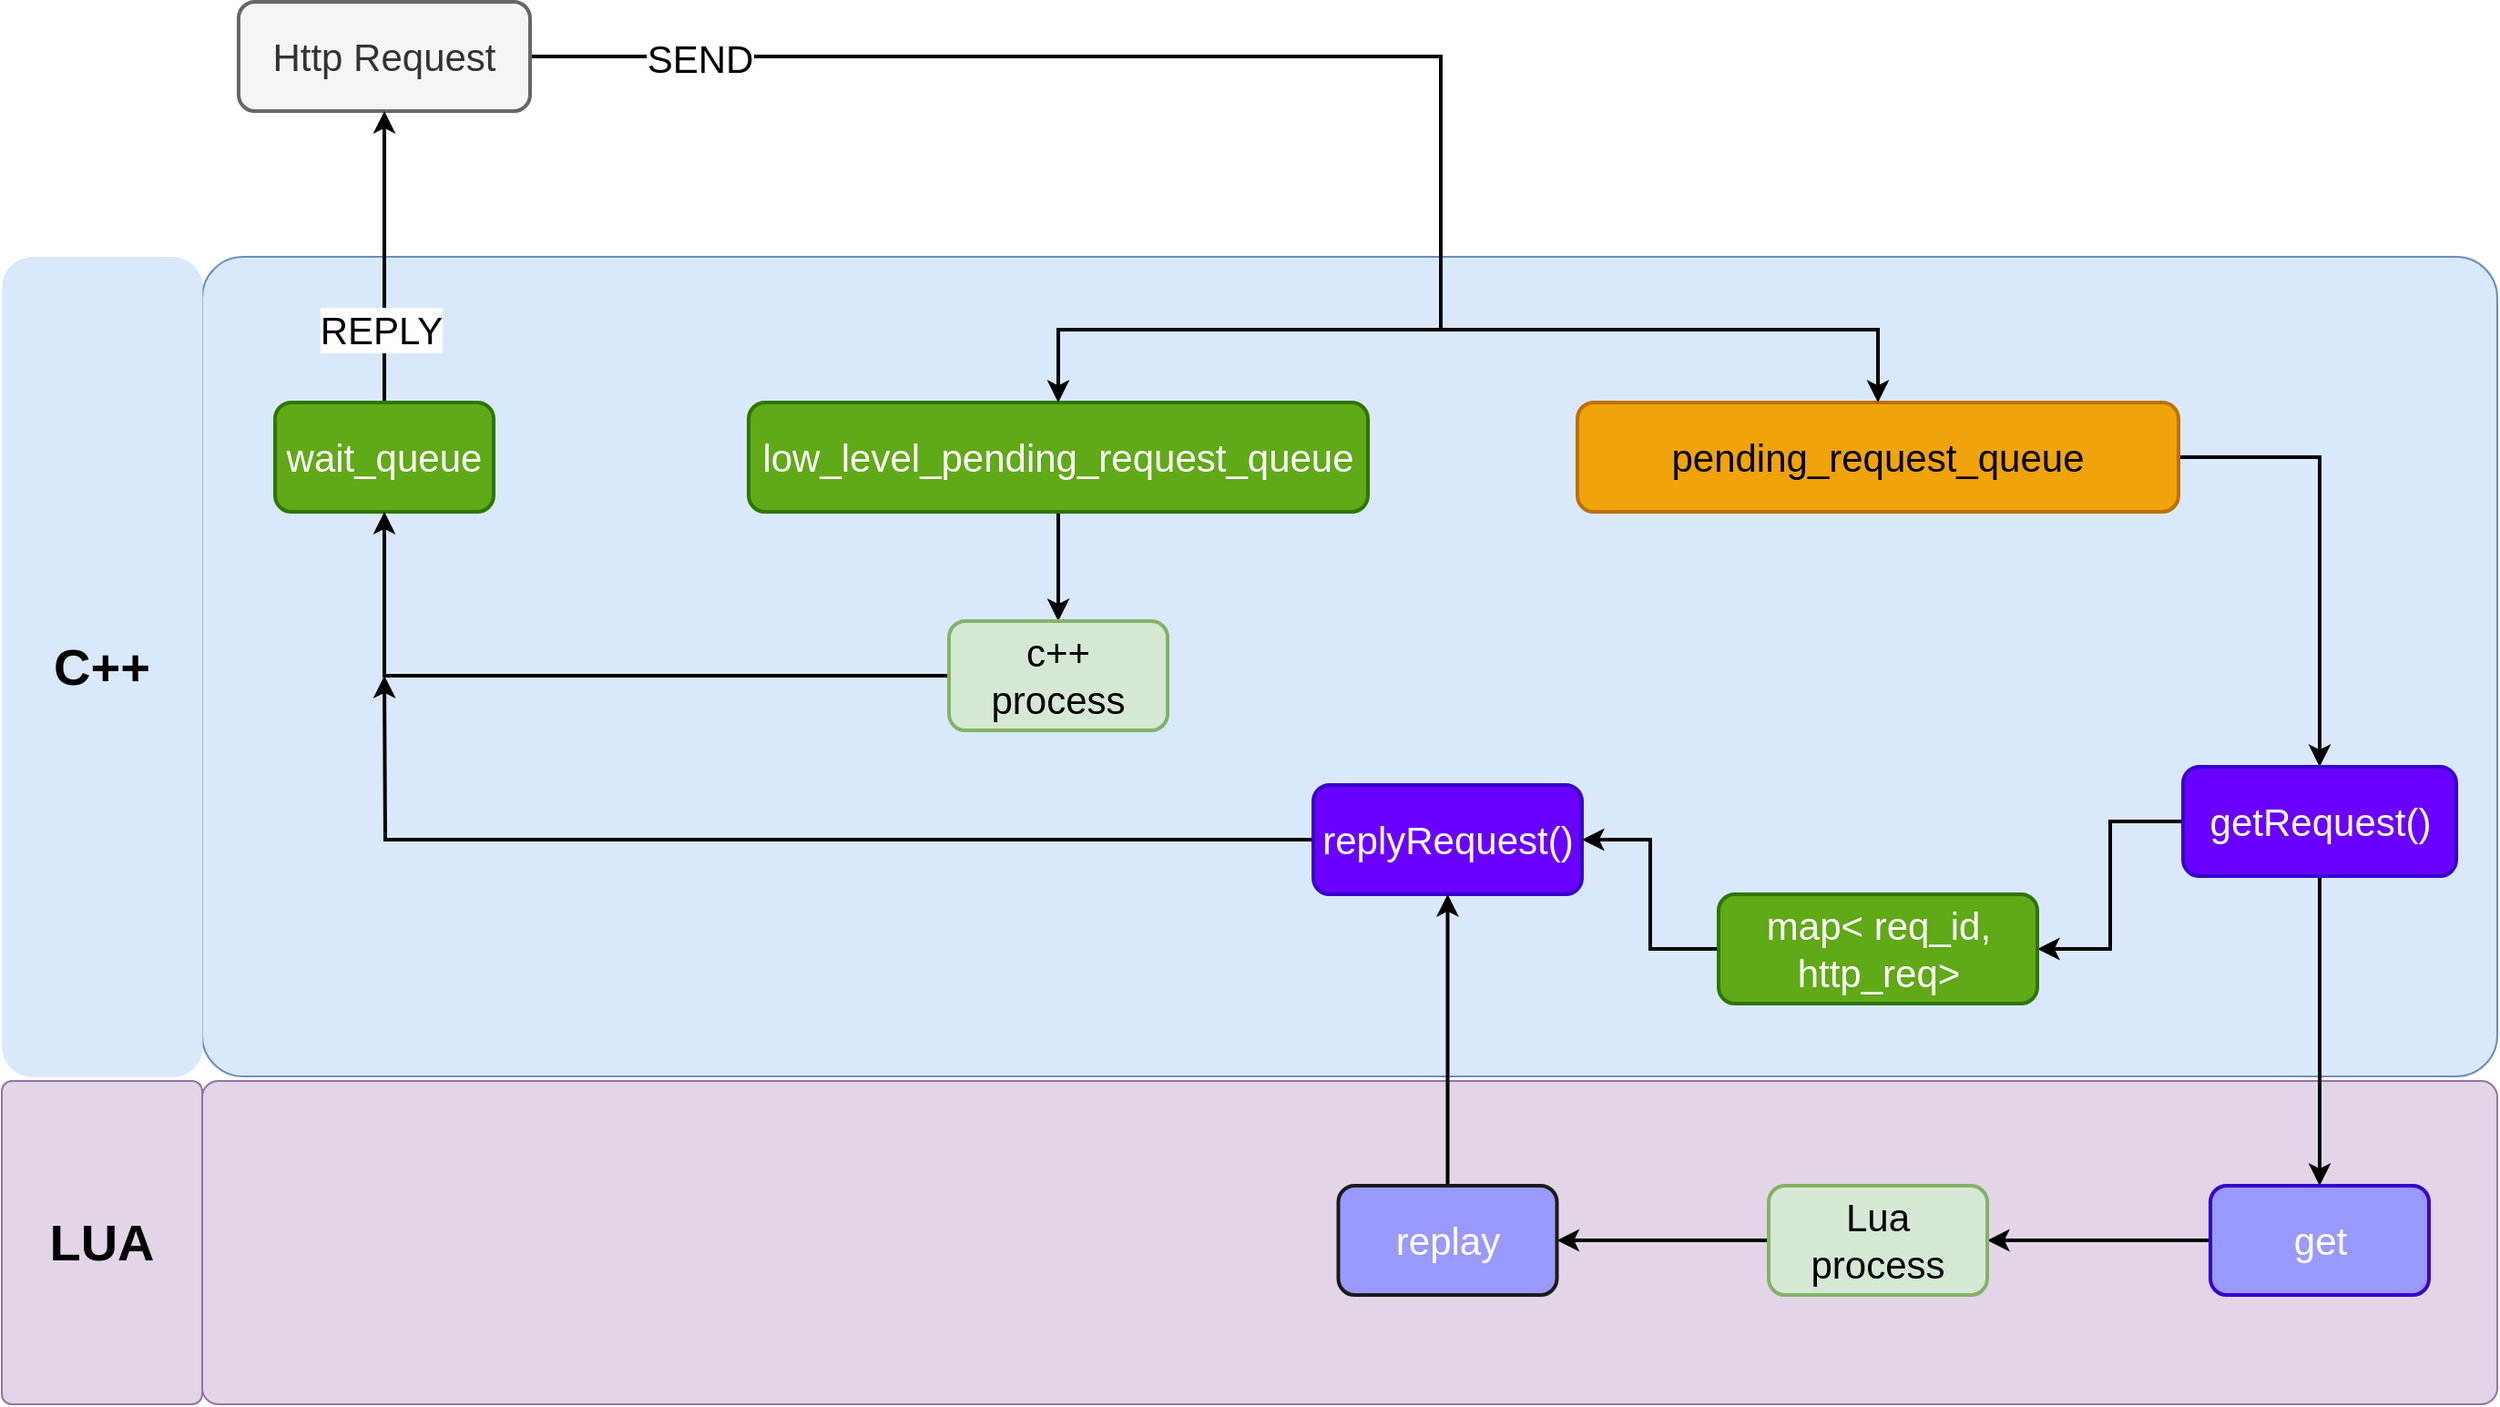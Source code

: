 <mxfile version="20.3.0" type="github" pages="3">
  <diagram id="JShtXEyegTJHompjyWO9" name="第 1 页">
    <mxGraphModel dx="2327" dy="2431" grid="1" gridSize="10" guides="1" tooltips="1" connect="1" arrows="1" fold="1" page="1" pageScale="1" pageWidth="827" pageHeight="1169" math="0" shadow="0">
      <root>
        <mxCell id="0" />
        <mxCell id="1" parent="0" />
        <mxCell id="NhnFLNv8PCH_-zZ34Y96-18" value="" style="rounded=1;whiteSpace=wrap;html=1;fontSize=21;fillColor=#dae8fc;strokeColor=#6c8ebf;strokeWidth=1;arcSize=5;" vertex="1" parent="1">
          <mxGeometry x="-70" y="110" width="1260" height="450" as="geometry" />
        </mxCell>
        <mxCell id="NhnFLNv8PCH_-zZ34Y96-19" value="" style="rounded=1;whiteSpace=wrap;html=1;fontSize=21;fillColor=#e1d5e7;strokeColor=#9673a6;strokeWidth=1;arcSize=5;" vertex="1" parent="1">
          <mxGeometry x="-70" y="562.5" width="1260" height="177.5" as="geometry" />
        </mxCell>
        <mxCell id="NhnFLNv8PCH_-zZ34Y96-25" style="edgeStyle=orthogonalEdgeStyle;rounded=0;orthogonalLoop=1;jettySize=auto;html=1;entryX=0.5;entryY=0;entryDx=0;entryDy=0;fontSize=21;strokeWidth=2;" edge="1" parent="1" source="NhnFLNv8PCH_-zZ34Y96-1" target="NhnFLNv8PCH_-zZ34Y96-20">
          <mxGeometry relative="1" as="geometry" />
        </mxCell>
        <mxCell id="NhnFLNv8PCH_-zZ34Y96-1" value="low_level_pending_request_queue&lt;br style=&quot;font-size: 21px;&quot;&gt;" style="rounded=1;whiteSpace=wrap;html=1;fontSize=21;fillColor=#60a917;fontColor=#ffffff;strokeColor=#2D7600;strokeWidth=2;" vertex="1" parent="1">
          <mxGeometry x="230" y="190" width="340" height="60" as="geometry" />
        </mxCell>
        <mxCell id="NhnFLNv8PCH_-zZ34Y96-28" style="edgeStyle=orthogonalEdgeStyle;rounded=0;orthogonalLoop=1;jettySize=auto;html=1;entryX=0.5;entryY=0;entryDx=0;entryDy=0;fontSize=21;strokeWidth=2;" edge="1" parent="1" source="NhnFLNv8PCH_-zZ34Y96-3" target="NhnFLNv8PCH_-zZ34Y96-8">
          <mxGeometry relative="1" as="geometry" />
        </mxCell>
        <mxCell id="NhnFLNv8PCH_-zZ34Y96-3" value="pending_request_queue" style="rounded=1;whiteSpace=wrap;html=1;fontSize=21;fillColor=#f0a30a;fontColor=#000000;strokeColor=#BD7000;strokeWidth=2;" vertex="1" parent="1">
          <mxGeometry x="685" y="190" width="330" height="60" as="geometry" />
        </mxCell>
        <mxCell id="NhnFLNv8PCH_-zZ34Y96-5" style="edgeStyle=orthogonalEdgeStyle;rounded=0;orthogonalLoop=1;jettySize=auto;html=1;fontSize=21;strokeWidth=2;" edge="1" parent="1" source="NhnFLNv8PCH_-zZ34Y96-4">
          <mxGeometry relative="1" as="geometry">
            <mxPoint x="400" y="190" as="targetPoint" />
            <Array as="points">
              <mxPoint x="610" y="150" />
              <mxPoint x="400" y="150" />
            </Array>
          </mxGeometry>
        </mxCell>
        <mxCell id="NhnFLNv8PCH_-zZ34Y96-7" style="edgeStyle=orthogonalEdgeStyle;rounded=0;orthogonalLoop=1;jettySize=auto;html=1;fontSize=21;entryX=0.5;entryY=0;entryDx=0;entryDy=0;strokeWidth=2;" edge="1" parent="1" source="NhnFLNv8PCH_-zZ34Y96-4" target="NhnFLNv8PCH_-zZ34Y96-3">
          <mxGeometry relative="1" as="geometry">
            <mxPoint x="839" y="181" as="targetPoint" />
            <Array as="points">
              <mxPoint x="610" />
              <mxPoint x="610" y="150" />
              <mxPoint x="850" y="150" />
            </Array>
          </mxGeometry>
        </mxCell>
        <mxCell id="NhnFLNv8PCH_-zZ34Y96-32" value="SEND" style="edgeLabel;html=1;align=center;verticalAlign=middle;resizable=0;points=[];fontSize=21;" vertex="1" connectable="0" parent="NhnFLNv8PCH_-zZ34Y96-7">
          <mxGeometry x="-0.712" y="-5" relative="1" as="geometry">
            <mxPoint x="-41" y="-4" as="offset" />
          </mxGeometry>
        </mxCell>
        <mxCell id="NhnFLNv8PCH_-zZ34Y96-4" value="Http Request" style="rounded=1;whiteSpace=wrap;html=1;fontSize=21;strokeWidth=2;fillColor=#f5f5f5;fontColor=#333333;strokeColor=#666666;" vertex="1" parent="1">
          <mxGeometry x="-50" y="-30" width="160" height="60" as="geometry" />
        </mxCell>
        <mxCell id="NhnFLNv8PCH_-zZ34Y96-14" style="edgeStyle=orthogonalEdgeStyle;rounded=0;orthogonalLoop=1;jettySize=auto;html=1;entryX=0.5;entryY=0;entryDx=0;entryDy=0;fontSize=21;strokeWidth=2;" edge="1" parent="1" source="NhnFLNv8PCH_-zZ34Y96-8" target="NhnFLNv8PCH_-zZ34Y96-11">
          <mxGeometry relative="1" as="geometry" />
        </mxCell>
        <mxCell id="NhnFLNv8PCH_-zZ34Y96-15" style="edgeStyle=orthogonalEdgeStyle;rounded=0;orthogonalLoop=1;jettySize=auto;html=1;entryX=1;entryY=0.5;entryDx=0;entryDy=0;fontSize=21;strokeWidth=2;" edge="1" parent="1" source="NhnFLNv8PCH_-zZ34Y96-8" target="NhnFLNv8PCH_-zZ34Y96-10">
          <mxGeometry relative="1" as="geometry" />
        </mxCell>
        <mxCell id="NhnFLNv8PCH_-zZ34Y96-8" value="getRequest()" style="rounded=1;whiteSpace=wrap;html=1;fontSize=21;fillColor=#6a00ff;fontColor=#ffffff;strokeColor=#3700CC;strokeWidth=2;" vertex="1" parent="1">
          <mxGeometry x="1017.5" y="390" width="150" height="60" as="geometry" />
        </mxCell>
        <mxCell id="NhnFLNv8PCH_-zZ34Y96-27" style="edgeStyle=orthogonalEdgeStyle;rounded=0;orthogonalLoop=1;jettySize=auto;html=1;fontSize=21;strokeWidth=2;" edge="1" parent="1" source="NhnFLNv8PCH_-zZ34Y96-9">
          <mxGeometry relative="1" as="geometry">
            <mxPoint x="30" y="340" as="targetPoint" />
          </mxGeometry>
        </mxCell>
        <mxCell id="NhnFLNv8PCH_-zZ34Y96-9" value="replyRequest()" style="rounded=1;whiteSpace=wrap;html=1;fontSize=21;fillColor=#6a00ff;fontColor=#ffffff;strokeColor=#3700CC;strokeWidth=2;" vertex="1" parent="1">
          <mxGeometry x="540" y="400" width="147.5" height="60" as="geometry" />
        </mxCell>
        <mxCell id="NhnFLNv8PCH_-zZ34Y96-22" style="edgeStyle=orthogonalEdgeStyle;rounded=0;orthogonalLoop=1;jettySize=auto;html=1;entryX=1;entryY=0.5;entryDx=0;entryDy=0;fontSize=21;strokeWidth=2;" edge="1" parent="1" source="NhnFLNv8PCH_-zZ34Y96-10" target="NhnFLNv8PCH_-zZ34Y96-9">
          <mxGeometry relative="1" as="geometry" />
        </mxCell>
        <mxCell id="NhnFLNv8PCH_-zZ34Y96-10" value="map&amp;lt; req_id, http_req&amp;gt;" style="rounded=1;whiteSpace=wrap;html=1;fontSize=21;fillColor=#60a917;fontColor=#ffffff;strokeColor=#2D7600;strokeWidth=2;" vertex="1" parent="1">
          <mxGeometry x="762.5" y="460" width="175" height="60" as="geometry" />
        </mxCell>
        <mxCell id="NhnFLNv8PCH_-zZ34Y96-23" style="edgeStyle=orthogonalEdgeStyle;rounded=0;orthogonalLoop=1;jettySize=auto;html=1;fontSize=21;strokeWidth=2;" edge="1" parent="1" source="NhnFLNv8PCH_-zZ34Y96-11" target="NhnFLNv8PCH_-zZ34Y96-12">
          <mxGeometry relative="1" as="geometry" />
        </mxCell>
        <mxCell id="NhnFLNv8PCH_-zZ34Y96-11" value="get" style="rounded=1;whiteSpace=wrap;html=1;fontSize=21;fillColor=#9999FF;strokeColor=#3700CC;strokeWidth=2;fontColor=#ffffff;" vertex="1" parent="1">
          <mxGeometry x="1032.5" y="620" width="120" height="60" as="geometry" />
        </mxCell>
        <mxCell id="NhnFLNv8PCH_-zZ34Y96-24" style="edgeStyle=orthogonalEdgeStyle;rounded=0;orthogonalLoop=1;jettySize=auto;html=1;entryX=1;entryY=0.5;entryDx=0;entryDy=0;fontSize=21;strokeWidth=2;" edge="1" parent="1" source="NhnFLNv8PCH_-zZ34Y96-12" target="NhnFLNv8PCH_-zZ34Y96-13">
          <mxGeometry relative="1" as="geometry" />
        </mxCell>
        <mxCell id="NhnFLNv8PCH_-zZ34Y96-12" value="Lua&lt;br style=&quot;font-size: 21px;&quot;&gt;process" style="rounded=1;whiteSpace=wrap;html=1;fontSize=21;fillColor=#d5e8d4;strokeColor=#82b366;strokeWidth=2;" vertex="1" parent="1">
          <mxGeometry x="790" y="620" width="120" height="60" as="geometry" />
        </mxCell>
        <mxCell id="NhnFLNv8PCH_-zZ34Y96-16" style="edgeStyle=orthogonalEdgeStyle;rounded=0;orthogonalLoop=1;jettySize=auto;html=1;entryX=0.5;entryY=1;entryDx=0;entryDy=0;fontSize=21;strokeWidth=2;" edge="1" parent="1" source="NhnFLNv8PCH_-zZ34Y96-13" target="NhnFLNv8PCH_-zZ34Y96-9">
          <mxGeometry relative="1" as="geometry" />
        </mxCell>
        <mxCell id="NhnFLNv8PCH_-zZ34Y96-13" value="replay" style="rounded=1;whiteSpace=wrap;html=1;fontSize=21;fillColor=#9999FF;strokeColor=#1A1A1A;strokeWidth=2;fontColor=#ffffff;" vertex="1" parent="1">
          <mxGeometry x="553.75" y="620" width="120" height="60" as="geometry" />
        </mxCell>
        <mxCell id="NhnFLNv8PCH_-zZ34Y96-30" style="edgeStyle=orthogonalEdgeStyle;rounded=0;orthogonalLoop=1;jettySize=auto;html=1;strokeWidth=2;fontSize=21;entryX=0.5;entryY=1;entryDx=0;entryDy=0;" edge="1" parent="1" source="NhnFLNv8PCH_-zZ34Y96-17" target="NhnFLNv8PCH_-zZ34Y96-4">
          <mxGeometry relative="1" as="geometry">
            <mxPoint x="30" y="70" as="targetPoint" />
          </mxGeometry>
        </mxCell>
        <mxCell id="NhnFLNv8PCH_-zZ34Y96-33" value="REPLY" style="edgeLabel;html=1;align=center;verticalAlign=middle;resizable=0;points=[];fontSize=21;" vertex="1" connectable="0" parent="NhnFLNv8PCH_-zZ34Y96-30">
          <mxGeometry x="-0.258" y="2" relative="1" as="geometry">
            <mxPoint y="19" as="offset" />
          </mxGeometry>
        </mxCell>
        <mxCell id="NhnFLNv8PCH_-zZ34Y96-17" value="wait_queue" style="rounded=1;whiteSpace=wrap;html=1;fontSize=21;fillColor=#60a917;fontColor=#ffffff;strokeColor=#2D7600;strokeWidth=2;" vertex="1" parent="1">
          <mxGeometry x="-30" y="190" width="120" height="60" as="geometry" />
        </mxCell>
        <mxCell id="NhnFLNv8PCH_-zZ34Y96-26" style="edgeStyle=orthogonalEdgeStyle;rounded=0;orthogonalLoop=1;jettySize=auto;html=1;entryX=0.5;entryY=1;entryDx=0;entryDy=0;fontSize=21;strokeWidth=2;" edge="1" parent="1" source="NhnFLNv8PCH_-zZ34Y96-20" target="NhnFLNv8PCH_-zZ34Y96-17">
          <mxGeometry relative="1" as="geometry" />
        </mxCell>
        <mxCell id="NhnFLNv8PCH_-zZ34Y96-20" value="c++ &lt;br style=&quot;font-size: 21px;&quot;&gt;process" style="rounded=1;whiteSpace=wrap;html=1;fontSize=21;fillColor=#d5e8d4;strokeColor=#82b366;strokeWidth=2;" vertex="1" parent="1">
          <mxGeometry x="340" y="310" width="120" height="60" as="geometry" />
        </mxCell>
        <mxCell id="NhnFLNv8PCH_-zZ34Y96-34" value="C++" style="rounded=1;whiteSpace=wrap;html=1;strokeWidth=0;fontSize=28;fillColor=#dae8fc;strokeColor=#6c8ebf;fontStyle=1" vertex="1" parent="1">
          <mxGeometry x="-180" y="110" width="110" height="450" as="geometry" />
        </mxCell>
        <mxCell id="NhnFLNv8PCH_-zZ34Y96-35" value="LUA" style="rounded=1;whiteSpace=wrap;html=1;fontSize=28;fillColor=#e1d5e7;strokeColor=#9673a6;strokeWidth=1;arcSize=5;fontStyle=1" vertex="1" parent="1">
          <mxGeometry x="-180" y="562.5" width="110" height="177.5" as="geometry" />
        </mxCell>
      </root>
    </mxGraphModel>
  </diagram>
  <diagram id="liiQ_mszZ36v58UHsl0x" name="第 2 页">
    <mxGraphModel dx="825" dy="694" grid="1" gridSize="10" guides="1" tooltips="1" connect="1" arrows="1" fold="1" page="1" pageScale="1" pageWidth="827" pageHeight="1169" math="0" shadow="0">
      <root>
        <mxCell id="0" />
        <mxCell id="1" parent="0" />
        <mxCell id="dE_QPqbX_WYPZXObpLTy-3" style="edgeStyle=orthogonalEdgeStyle;rounded=0;orthogonalLoop=1;jettySize=auto;html=1;strokeWidth=2;fontSize=20;startArrow=classic;startFill=1;" edge="1" parent="1" source="dE_QPqbX_WYPZXObpLTy-1" target="dE_QPqbX_WYPZXObpLTy-2">
          <mxGeometry relative="1" as="geometry" />
        </mxCell>
        <mxCell id="dE_QPqbX_WYPZXObpLTy-1" value="GameServer" style="rounded=1;whiteSpace=wrap;html=1;strokeColor=#001DBC;strokeWidth=0;fontSize=20;fillColor=#0050ef;fontColor=#ffffff;" vertex="1" parent="1">
          <mxGeometry x="300" y="330" width="120" height="60" as="geometry" />
        </mxCell>
        <mxCell id="dE_QPqbX_WYPZXObpLTy-2" value="LobbyServer" style="rounded=1;whiteSpace=wrap;html=1;strokeColor=#005700;strokeWidth=0;fontSize=20;fillColor=#008a00;fontColor=#ffffff;" vertex="1" parent="1">
          <mxGeometry x="300" y="490" width="120" height="60" as="geometry" />
        </mxCell>
        <mxCell id="kA-N-ijJW90IzhDxRvS2-1" style="edgeStyle=orthogonalEdgeStyle;rounded=0;orthogonalLoop=1;jettySize=auto;html=1;entryX=0.5;entryY=0;entryDx=0;entryDy=0;strokeWidth=2;fontSize=20;startArrow=none;startFill=0;" edge="1" parent="1" source="cnMYt573t_N0h_dg2kN9-1" target="dE_QPqbX_WYPZXObpLTy-1">
          <mxGeometry relative="1" as="geometry" />
        </mxCell>
        <mxCell id="cnMYt573t_N0h_dg2kN9-1" value="Http Request" style="rounded=1;whiteSpace=wrap;html=1;fontSize=21;strokeWidth=2;fillColor=#eeeeee;strokeColor=#36393d;" vertex="1" parent="1">
          <mxGeometry x="280" y="180" width="160" height="60" as="geometry" />
        </mxCell>
        <mxCell id="cnMYt573t_N0h_dg2kN9-3" value="RPC" style="text;html=1;strokeColor=none;fillColor=default;align=center;verticalAlign=middle;whiteSpace=wrap;rounded=0;strokeWidth=0;fontSize=20;" vertex="1" parent="1">
          <mxGeometry x="330" y="424" width="60" height="30" as="geometry" />
        </mxCell>
      </root>
    </mxGraphModel>
  </diagram>
  <diagram id="rjovwlInxQHbnzGK8iT-" name="第 3 页">
    <mxGraphModel dx="1269" dy="2237" grid="1" gridSize="10" guides="1" tooltips="1" connect="1" arrows="1" fold="1" page="1" pageScale="1" pageWidth="827" pageHeight="1169" math="0" shadow="0">
      <root>
        <mxCell id="0" />
        <mxCell id="1" parent="0" />
        <mxCell id="cv3u6KI5MRSZ4O6K0UUP-27" value="Storage&lt;br style=&quot;font-size: 22px;&quot;&gt;Service" style="rounded=1;whiteSpace=wrap;html=1;strokeColor=#6c8ebf;strokeWidth=2;fontSize=22;fillColor=#dae8fc;arcSize=5;" vertex="1" parent="1">
          <mxGeometry x="970" y="-50" width="180" height="370" as="geometry" />
        </mxCell>
        <mxCell id="cv3u6KI5MRSZ4O6K0UUP-15" value="" style="rounded=1;whiteSpace=wrap;html=1;strokeColor=#9673a6;strokeWidth=2;fontSize=20;fillColor=#e1d5e7;arcSize=5;" vertex="1" parent="1">
          <mxGeometry x="239" y="418" width="721" height="210" as="geometry" />
        </mxCell>
        <mxCell id="cv3u6KI5MRSZ4O6K0UUP-13" value="" style="rounded=1;whiteSpace=wrap;html=1;strokeColor=#9673a6;strokeWidth=2;fontSize=20;fillColor=#e1d5e7;arcSize=5;" vertex="1" parent="1">
          <mxGeometry x="215" y="442" width="715" height="210" as="geometry" />
        </mxCell>
        <mxCell id="cv3u6KI5MRSZ4O6K0UUP-11" value="" style="rounded=1;whiteSpace=wrap;html=1;strokeColor=#9673a6;strokeWidth=2;fontSize=20;fillColor=#e1d5e7;arcSize=5;" vertex="1" parent="1">
          <mxGeometry x="190" y="467" width="710" height="243" as="geometry" />
        </mxCell>
        <mxCell id="cv3u6KI5MRSZ4O6K0UUP-6" value="" style="rounded=1;whiteSpace=wrap;html=1;strokeColor=#82b366;strokeWidth=2;fontSize=20;fillColor=#d5e8d4;arcSize=5;" vertex="1" parent="1">
          <mxGeometry x="190" y="130" width="710" height="190" as="geometry" />
        </mxCell>
        <mxCell id="cv3u6KI5MRSZ4O6K0UUP-28" style="edgeStyle=orthogonalEdgeStyle;rounded=0;orthogonalLoop=1;jettySize=auto;html=1;strokeWidth=2;fontSize=20;startArrow=none;startFill=0;" edge="1" parent="1" source="cv3u6KI5MRSZ4O6K0UUP-2">
          <mxGeometry relative="1" as="geometry">
            <mxPoint x="970" y="180" as="targetPoint" />
            <Array as="points">
              <mxPoint x="970" y="180" />
            </Array>
          </mxGeometry>
        </mxCell>
        <mxCell id="cv3u6KI5MRSZ4O6K0UUP-2" value="PT_Web" style="rounded=1;whiteSpace=wrap;html=1;strokeColor=#005700;strokeWidth=2;fontSize=20;fillColor=#008a00;fontColor=#ffffff;" vertex="1" parent="1">
          <mxGeometry x="730" y="150" width="140" height="60" as="geometry" />
        </mxCell>
        <mxCell id="cv3u6KI5MRSZ4O6K0UUP-17" style="edgeStyle=orthogonalEdgeStyle;rounded=0;orthogonalLoop=1;jettySize=auto;html=1;strokeWidth=2;fontSize=20;startArrow=none;startFill=0;" edge="1" parent="1" source="cv3u6KI5MRSZ4O6K0UUP-3" target="cv3u6KI5MRSZ4O6K0UUP-11">
          <mxGeometry relative="1" as="geometry">
            <Array as="points">
              <mxPoint x="299" y="390" />
              <mxPoint x="535" y="390" />
            </Array>
          </mxGeometry>
        </mxCell>
        <mxCell id="cv3u6KI5MRSZ4O6K0UUP-3" value="PT_Scheduler" style="rounded=1;whiteSpace=wrap;html=1;strokeColor=#005700;strokeWidth=2;fontSize=20;fillColor=#008a00;fontColor=#ffffff;" vertex="1" parent="1">
          <mxGeometry x="229" y="150" width="140" height="60" as="geometry" />
        </mxCell>
        <mxCell id="cv3u6KI5MRSZ4O6K0UUP-4" value="MySQL" style="rounded=1;whiteSpace=wrap;html=1;strokeColor=#314354;strokeWidth=2;fontSize=20;fillColor=#647687;fontColor=#ffffff;" vertex="1" parent="1">
          <mxGeometry x="390" y="240" width="140" height="60" as="geometry" />
        </mxCell>
        <mxCell id="cv3u6KI5MRSZ4O6K0UUP-5" value="NATS" style="rounded=1;whiteSpace=wrap;html=1;strokeColor=#3700CC;strokeWidth=2;fontSize=20;fillColor=#6a00ff;fontColor=#ffffff;" vertex="1" parent="1">
          <mxGeometry x="560" y="240" width="140" height="60" as="geometry" />
        </mxCell>
        <mxCell id="cv3u6KI5MRSZ4O6K0UUP-16" style="edgeStyle=orthogonalEdgeStyle;rounded=0;orthogonalLoop=1;jettySize=auto;html=1;strokeWidth=2;fontSize=20;startArrow=none;startFill=0;" edge="1" parent="1" source="cv3u6KI5MRSZ4O6K0UUP-7" target="cv3u6KI5MRSZ4O6K0UUP-3">
          <mxGeometry relative="1" as="geometry" />
        </mxCell>
        <mxCell id="cv3u6KI5MRSZ4O6K0UUP-7" value="GuardServer" style="rounded=1;whiteSpace=wrap;html=1;strokeColor=#C73500;strokeWidth=2;fontSize=20;fillColor=#fa6800;fontColor=#000000;" vertex="1" parent="1">
          <mxGeometry x="229" y="505" width="140" height="60" as="geometry" />
        </mxCell>
        <mxCell id="cv3u6KI5MRSZ4O6K0UUP-8" value="Conv_Server" style="rounded=1;whiteSpace=wrap;html=1;strokeColor=#006EAF;strokeWidth=2;fontSize=20;fillColor=#1ba1e2;fontColor=#ffffff;" vertex="1" parent="1">
          <mxGeometry x="229" y="597" width="140" height="60" as="geometry" />
        </mxCell>
        <mxCell id="cv3u6KI5MRSZ4O6K0UUP-9" value="Load_Server" style="rounded=1;whiteSpace=wrap;html=1;strokeColor=#006EAF;strokeWidth=2;fontSize=20;fillColor=#1ba1e2;fontColor=#ffffff;" vertex="1" parent="1">
          <mxGeometry x="390" y="597" width="140" height="60" as="geometry" />
        </mxCell>
        <mxCell id="cv3u6KI5MRSZ4O6K0UUP-10" value="Signal_Server" style="rounded=1;whiteSpace=wrap;html=1;strokeColor=#314354;strokeWidth=2;fontSize=20;fillColor=#647687;fontColor=#ffffff;" vertex="1" parent="1">
          <mxGeometry x="730" y="597" width="140" height="60" as="geometry" />
        </mxCell>
        <mxCell id="cv3u6KI5MRSZ4O6K0UUP-18" value="Prop_Tech" style="rounded=1;whiteSpace=wrap;html=1;strokeColor=#005700;strokeWidth=2;fontSize=20;fillColor=#008a00;fontColor=#ffffff;" vertex="1" parent="1">
          <mxGeometry x="560" y="597" width="140" height="60" as="geometry" />
        </mxCell>
        <mxCell id="cv3u6KI5MRSZ4O6K0UUP-20" value="MinIO" style="rounded=1;whiteSpace=wrap;html=1;strokeColor=#314354;strokeWidth=2;fontSize=20;fillColor=#647687;fontColor=#ffffff;" vertex="1" parent="1">
          <mxGeometry x="990" y="240" width="140" height="60" as="geometry" />
        </mxCell>
        <mxCell id="cv3u6KI5MRSZ4O6K0UUP-24" style="edgeStyle=orthogonalEdgeStyle;rounded=0;orthogonalLoop=1;jettySize=auto;html=1;entryX=0.5;entryY=0;entryDx=0;entryDy=0;strokeWidth=2;fontSize=20;startArrow=none;startFill=0;" edge="1" parent="1" source="cv3u6KI5MRSZ4O6K0UUP-22" target="cv3u6KI5MRSZ4O6K0UUP-2">
          <mxGeometry relative="1" as="geometry" />
        </mxCell>
        <mxCell id="cv3u6KI5MRSZ4O6K0UUP-25" style="edgeStyle=orthogonalEdgeStyle;rounded=0;orthogonalLoop=1;jettySize=auto;html=1;entryX=0.5;entryY=0;entryDx=0;entryDy=0;strokeWidth=2;fontSize=20;startArrow=none;startFill=0;" edge="1" parent="1" source="cv3u6KI5MRSZ4O6K0UUP-22" target="cv3u6KI5MRSZ4O6K0UUP-3">
          <mxGeometry relative="1" as="geometry" />
        </mxCell>
        <mxCell id="cv3u6KI5MRSZ4O6K0UUP-26" style="edgeStyle=orthogonalEdgeStyle;rounded=0;orthogonalLoop=1;jettySize=auto;html=1;strokeWidth=2;fontSize=20;startArrow=none;startFill=0;" edge="1" parent="1" source="cv3u6KI5MRSZ4O6K0UUP-22" target="cv3u6KI5MRSZ4O6K0UUP-5">
          <mxGeometry relative="1" as="geometry">
            <Array as="points">
              <mxPoint x="545" y="170" />
              <mxPoint x="630" y="170" />
            </Array>
          </mxGeometry>
        </mxCell>
        <mxCell id="cv3u6KI5MRSZ4O6K0UUP-22" value="WEB" style="rounded=1;whiteSpace=wrap;html=1;strokeColor=#6c8ebf;strokeWidth=2;fontSize=22;fillColor=#dae8fc;arcSize=5;fontStyle=1" vertex="1" parent="1">
          <mxGeometry x="190" y="-50" width="710" height="90" as="geometry" />
        </mxCell>
        <mxCell id="cv3u6KI5MRSZ4O6K0UUP-32" value="Hw_OBS" style="ellipse;shape=cloud;whiteSpace=wrap;html=1;rounded=1;strokeColor=#314354;strokeWidth=2;fontSize=20;fillColor=#647687;fontColor=#ffffff;" vertex="1" parent="1">
          <mxGeometry x="985" y="-40" width="150" height="80" as="geometry" />
        </mxCell>
        <mxCell id="cv3u6KI5MRSZ4O6K0UUP-34" value="File &lt;br&gt;Service&lt;br style=&quot;font-size: 20px;&quot;&gt;&lt;br style=&quot;font-size: 20px;&quot;&gt;Scheduling Service" style="text;html=1;strokeColor=none;fillColor=none;align=center;verticalAlign=middle;whiteSpace=wrap;rounded=0;strokeWidth=2;fontSize=20;fontStyle=1" vertex="1" parent="1">
          <mxGeometry x="59" y="165" width="130" height="115" as="geometry" />
        </mxCell>
        <mxCell id="cv3u6KI5MRSZ4O6K0UUP-35" value="GPUs" style="text;html=1;strokeColor=none;fillColor=none;align=center;verticalAlign=middle;whiteSpace=wrap;rounded=0;strokeWidth=2;fontSize=20;fontStyle=1" vertex="1" parent="1">
          <mxGeometry x="58" y="527" width="130" height="115" as="geometry" />
        </mxCell>
      </root>
    </mxGraphModel>
  </diagram>
</mxfile>
